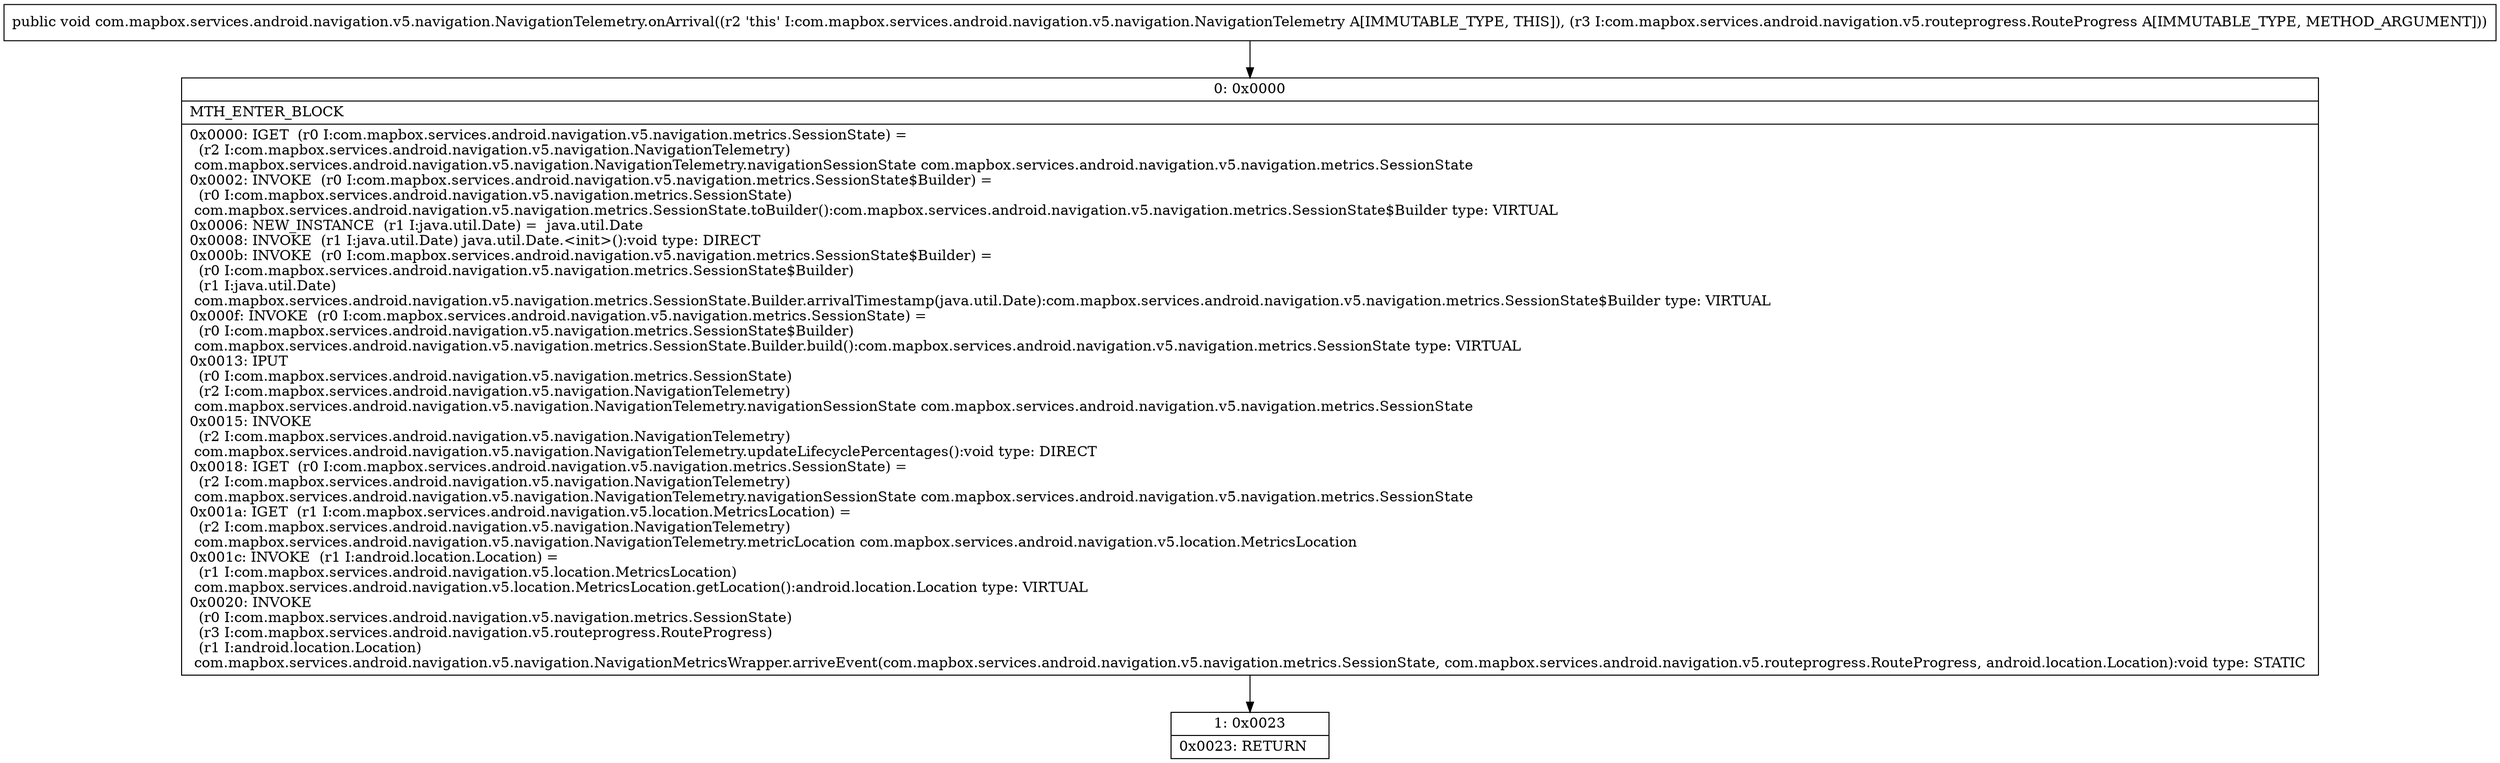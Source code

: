 digraph "CFG forcom.mapbox.services.android.navigation.v5.navigation.NavigationTelemetry.onArrival(Lcom\/mapbox\/services\/android\/navigation\/v5\/routeprogress\/RouteProgress;)V" {
Node_0 [shape=record,label="{0\:\ 0x0000|MTH_ENTER_BLOCK\l|0x0000: IGET  (r0 I:com.mapbox.services.android.navigation.v5.navigation.metrics.SessionState) = \l  (r2 I:com.mapbox.services.android.navigation.v5.navigation.NavigationTelemetry)\l com.mapbox.services.android.navigation.v5.navigation.NavigationTelemetry.navigationSessionState com.mapbox.services.android.navigation.v5.navigation.metrics.SessionState \l0x0002: INVOKE  (r0 I:com.mapbox.services.android.navigation.v5.navigation.metrics.SessionState$Builder) = \l  (r0 I:com.mapbox.services.android.navigation.v5.navigation.metrics.SessionState)\l com.mapbox.services.android.navigation.v5.navigation.metrics.SessionState.toBuilder():com.mapbox.services.android.navigation.v5.navigation.metrics.SessionState$Builder type: VIRTUAL \l0x0006: NEW_INSTANCE  (r1 I:java.util.Date) =  java.util.Date \l0x0008: INVOKE  (r1 I:java.util.Date) java.util.Date.\<init\>():void type: DIRECT \l0x000b: INVOKE  (r0 I:com.mapbox.services.android.navigation.v5.navigation.metrics.SessionState$Builder) = \l  (r0 I:com.mapbox.services.android.navigation.v5.navigation.metrics.SessionState$Builder)\l  (r1 I:java.util.Date)\l com.mapbox.services.android.navigation.v5.navigation.metrics.SessionState.Builder.arrivalTimestamp(java.util.Date):com.mapbox.services.android.navigation.v5.navigation.metrics.SessionState$Builder type: VIRTUAL \l0x000f: INVOKE  (r0 I:com.mapbox.services.android.navigation.v5.navigation.metrics.SessionState) = \l  (r0 I:com.mapbox.services.android.navigation.v5.navigation.metrics.SessionState$Builder)\l com.mapbox.services.android.navigation.v5.navigation.metrics.SessionState.Builder.build():com.mapbox.services.android.navigation.v5.navigation.metrics.SessionState type: VIRTUAL \l0x0013: IPUT  \l  (r0 I:com.mapbox.services.android.navigation.v5.navigation.metrics.SessionState)\l  (r2 I:com.mapbox.services.android.navigation.v5.navigation.NavigationTelemetry)\l com.mapbox.services.android.navigation.v5.navigation.NavigationTelemetry.navigationSessionState com.mapbox.services.android.navigation.v5.navigation.metrics.SessionState \l0x0015: INVOKE  \l  (r2 I:com.mapbox.services.android.navigation.v5.navigation.NavigationTelemetry)\l com.mapbox.services.android.navigation.v5.navigation.NavigationTelemetry.updateLifecyclePercentages():void type: DIRECT \l0x0018: IGET  (r0 I:com.mapbox.services.android.navigation.v5.navigation.metrics.SessionState) = \l  (r2 I:com.mapbox.services.android.navigation.v5.navigation.NavigationTelemetry)\l com.mapbox.services.android.navigation.v5.navigation.NavigationTelemetry.navigationSessionState com.mapbox.services.android.navigation.v5.navigation.metrics.SessionState \l0x001a: IGET  (r1 I:com.mapbox.services.android.navigation.v5.location.MetricsLocation) = \l  (r2 I:com.mapbox.services.android.navigation.v5.navigation.NavigationTelemetry)\l com.mapbox.services.android.navigation.v5.navigation.NavigationTelemetry.metricLocation com.mapbox.services.android.navigation.v5.location.MetricsLocation \l0x001c: INVOKE  (r1 I:android.location.Location) = \l  (r1 I:com.mapbox.services.android.navigation.v5.location.MetricsLocation)\l com.mapbox.services.android.navigation.v5.location.MetricsLocation.getLocation():android.location.Location type: VIRTUAL \l0x0020: INVOKE  \l  (r0 I:com.mapbox.services.android.navigation.v5.navigation.metrics.SessionState)\l  (r3 I:com.mapbox.services.android.navigation.v5.routeprogress.RouteProgress)\l  (r1 I:android.location.Location)\l com.mapbox.services.android.navigation.v5.navigation.NavigationMetricsWrapper.arriveEvent(com.mapbox.services.android.navigation.v5.navigation.metrics.SessionState, com.mapbox.services.android.navigation.v5.routeprogress.RouteProgress, android.location.Location):void type: STATIC \l}"];
Node_1 [shape=record,label="{1\:\ 0x0023|0x0023: RETURN   \l}"];
MethodNode[shape=record,label="{public void com.mapbox.services.android.navigation.v5.navigation.NavigationTelemetry.onArrival((r2 'this' I:com.mapbox.services.android.navigation.v5.navigation.NavigationTelemetry A[IMMUTABLE_TYPE, THIS]), (r3 I:com.mapbox.services.android.navigation.v5.routeprogress.RouteProgress A[IMMUTABLE_TYPE, METHOD_ARGUMENT])) }"];
MethodNode -> Node_0;
Node_0 -> Node_1;
}

